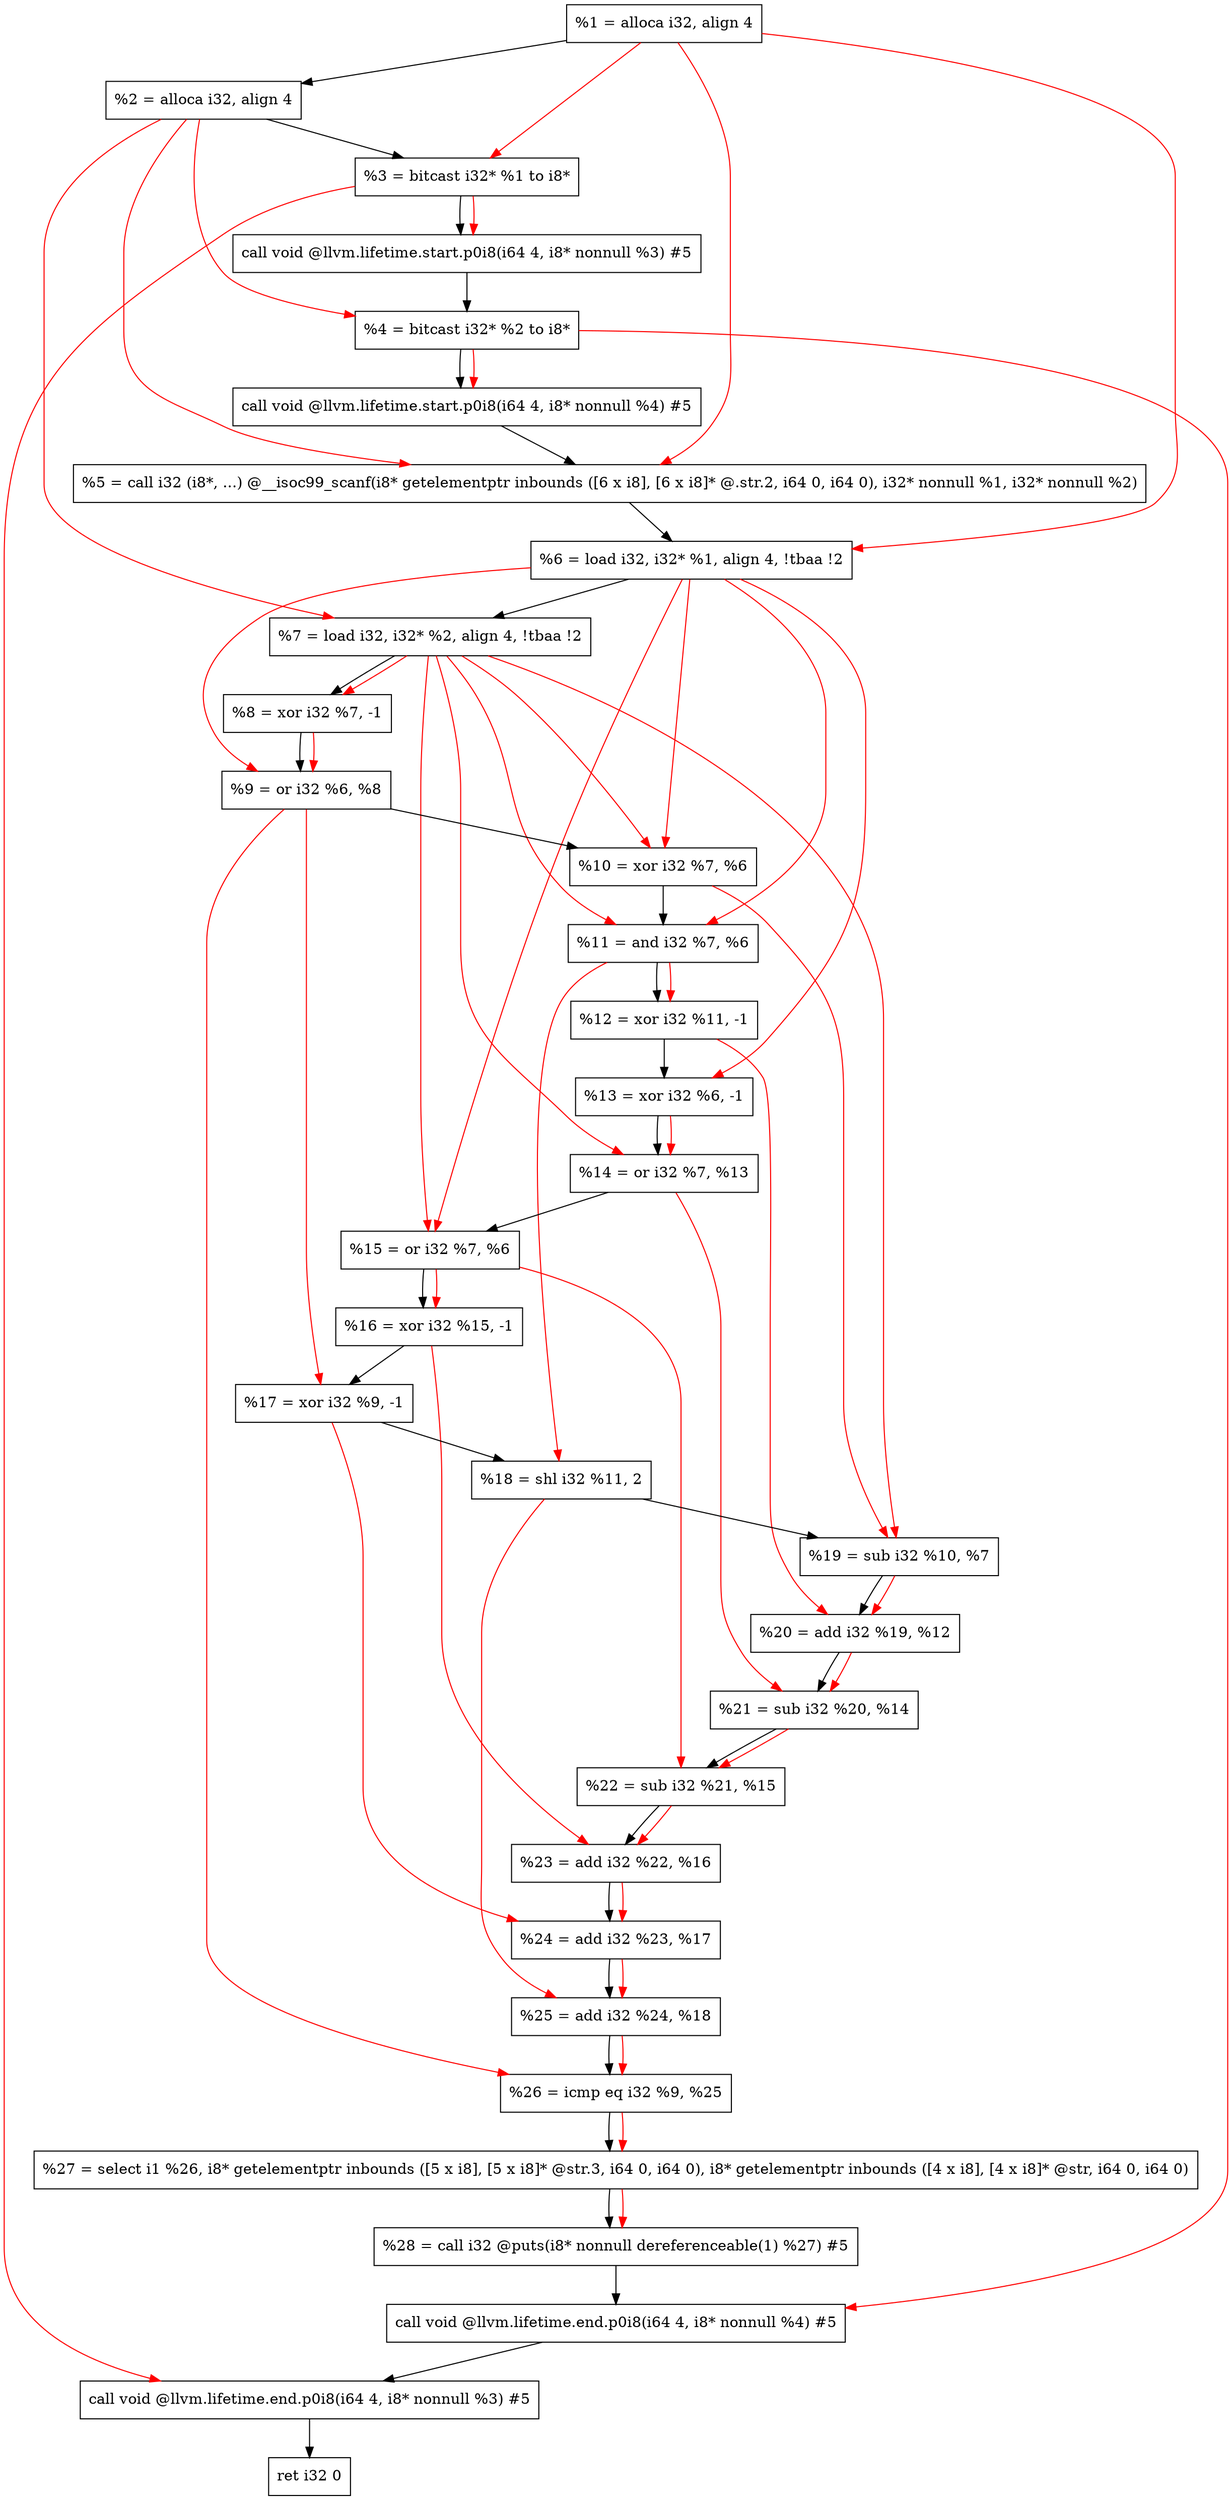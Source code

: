 digraph "DFG for'main' function" {
	Node0x2122978[shape=record, label="  %1 = alloca i32, align 4"];
	Node0x2122a28[shape=record, label="  %2 = alloca i32, align 4"];
	Node0x2122ab8[shape=record, label="  %3 = bitcast i32* %1 to i8*"];
	Node0x2122f18[shape=record, label="  call void @llvm.lifetime.start.p0i8(i64 4, i8* nonnull %3) #5"];
	Node0x2122ff8[shape=record, label="  %4 = bitcast i32* %2 to i8*"];
	Node0x2123118[shape=record, label="  call void @llvm.lifetime.start.p0i8(i64 4, i8* nonnull %4) #5"];
	Node0x2123350[shape=record, label="  %5 = call i32 (i8*, ...) @__isoc99_scanf(i8* getelementptr inbounds ([6 x i8], [6 x i8]* @.str.2, i64 0, i64 0), i32* nonnull %1, i32* nonnull %2)"];
	Node0x2123408[shape=record, label="  %6 = load i32, i32* %1, align 4, !tbaa !2"];
	Node0x2124378[shape=record, label="  %7 = load i32, i32* %2, align 4, !tbaa !2"];
	Node0x2124a00[shape=record, label="  %8 = xor i32 %7, -1"];
	Node0x2124a70[shape=record, label="  %9 = or i32 %6, %8"];
	Node0x2124ae0[shape=record, label="  %10 = xor i32 %7, %6"];
	Node0x2124b50[shape=record, label="  %11 = and i32 %7, %6"];
	Node0x2124bc0[shape=record, label="  %12 = xor i32 %11, -1"];
	Node0x2124c30[shape=record, label="  %13 = xor i32 %6, -1"];
	Node0x2124ca0[shape=record, label="  %14 = or i32 %7, %13"];
	Node0x2124d10[shape=record, label="  %15 = or i32 %7, %6"];
	Node0x2124d80[shape=record, label="  %16 = xor i32 %15, -1"];
	Node0x2124df0[shape=record, label="  %17 = xor i32 %9, -1"];
	Node0x2124e60[shape=record, label="  %18 = shl i32 %11, 2"];
	Node0x2124ed0[shape=record, label="  %19 = sub i32 %10, %7"];
	Node0x2124f40[shape=record, label="  %20 = add i32 %19, %12"];
	Node0x2124fb0[shape=record, label="  %21 = sub i32 %20, %14"];
	Node0x2125020[shape=record, label="  %22 = sub i32 %21, %15"];
	Node0x2125090[shape=record, label="  %23 = add i32 %22, %16"];
	Node0x2125100[shape=record, label="  %24 = add i32 %23, %17"];
	Node0x2125170[shape=record, label="  %25 = add i32 %24, %18"];
	Node0x21251e0[shape=record, label="  %26 = icmp eq i32 %9, %25"];
	Node0x20c39d8[shape=record, label="  %27 = select i1 %26, i8* getelementptr inbounds ([5 x i8], [5 x i8]* @str.3, i64 0, i64 0), i8* getelementptr inbounds ([4 x i8], [4 x i8]* @str, i64 0, i64 0)"];
	Node0x2125270[shape=record, label="  %28 = call i32 @puts(i8* nonnull dereferenceable(1) %27) #5"];
	Node0x21254c8[shape=record, label="  call void @llvm.lifetime.end.p0i8(i64 4, i8* nonnull %4) #5"];
	Node0x2125628[shape=record, label="  call void @llvm.lifetime.end.p0i8(i64 4, i8* nonnull %3) #5"];
	Node0x21256e8[shape=record, label="  ret i32 0"];
	Node0x2122978 -> Node0x2122a28;
	Node0x2122a28 -> Node0x2122ab8;
	Node0x2122ab8 -> Node0x2122f18;
	Node0x2122f18 -> Node0x2122ff8;
	Node0x2122ff8 -> Node0x2123118;
	Node0x2123118 -> Node0x2123350;
	Node0x2123350 -> Node0x2123408;
	Node0x2123408 -> Node0x2124378;
	Node0x2124378 -> Node0x2124a00;
	Node0x2124a00 -> Node0x2124a70;
	Node0x2124a70 -> Node0x2124ae0;
	Node0x2124ae0 -> Node0x2124b50;
	Node0x2124b50 -> Node0x2124bc0;
	Node0x2124bc0 -> Node0x2124c30;
	Node0x2124c30 -> Node0x2124ca0;
	Node0x2124ca0 -> Node0x2124d10;
	Node0x2124d10 -> Node0x2124d80;
	Node0x2124d80 -> Node0x2124df0;
	Node0x2124df0 -> Node0x2124e60;
	Node0x2124e60 -> Node0x2124ed0;
	Node0x2124ed0 -> Node0x2124f40;
	Node0x2124f40 -> Node0x2124fb0;
	Node0x2124fb0 -> Node0x2125020;
	Node0x2125020 -> Node0x2125090;
	Node0x2125090 -> Node0x2125100;
	Node0x2125100 -> Node0x2125170;
	Node0x2125170 -> Node0x21251e0;
	Node0x21251e0 -> Node0x20c39d8;
	Node0x20c39d8 -> Node0x2125270;
	Node0x2125270 -> Node0x21254c8;
	Node0x21254c8 -> Node0x2125628;
	Node0x2125628 -> Node0x21256e8;
edge [color=red]
	Node0x2122978 -> Node0x2122ab8;
	Node0x2122ab8 -> Node0x2122f18;
	Node0x2122a28 -> Node0x2122ff8;
	Node0x2122ff8 -> Node0x2123118;
	Node0x2122978 -> Node0x2123350;
	Node0x2122a28 -> Node0x2123350;
	Node0x2122978 -> Node0x2123408;
	Node0x2122a28 -> Node0x2124378;
	Node0x2124378 -> Node0x2124a00;
	Node0x2123408 -> Node0x2124a70;
	Node0x2124a00 -> Node0x2124a70;
	Node0x2124378 -> Node0x2124ae0;
	Node0x2123408 -> Node0x2124ae0;
	Node0x2124378 -> Node0x2124b50;
	Node0x2123408 -> Node0x2124b50;
	Node0x2124b50 -> Node0x2124bc0;
	Node0x2123408 -> Node0x2124c30;
	Node0x2124378 -> Node0x2124ca0;
	Node0x2124c30 -> Node0x2124ca0;
	Node0x2124378 -> Node0x2124d10;
	Node0x2123408 -> Node0x2124d10;
	Node0x2124d10 -> Node0x2124d80;
	Node0x2124a70 -> Node0x2124df0;
	Node0x2124b50 -> Node0x2124e60;
	Node0x2124ae0 -> Node0x2124ed0;
	Node0x2124378 -> Node0x2124ed0;
	Node0x2124ed0 -> Node0x2124f40;
	Node0x2124bc0 -> Node0x2124f40;
	Node0x2124f40 -> Node0x2124fb0;
	Node0x2124ca0 -> Node0x2124fb0;
	Node0x2124fb0 -> Node0x2125020;
	Node0x2124d10 -> Node0x2125020;
	Node0x2125020 -> Node0x2125090;
	Node0x2124d80 -> Node0x2125090;
	Node0x2125090 -> Node0x2125100;
	Node0x2124df0 -> Node0x2125100;
	Node0x2125100 -> Node0x2125170;
	Node0x2124e60 -> Node0x2125170;
	Node0x2124a70 -> Node0x21251e0;
	Node0x2125170 -> Node0x21251e0;
	Node0x21251e0 -> Node0x20c39d8;
	Node0x20c39d8 -> Node0x2125270;
	Node0x2122ff8 -> Node0x21254c8;
	Node0x2122ab8 -> Node0x2125628;
}
